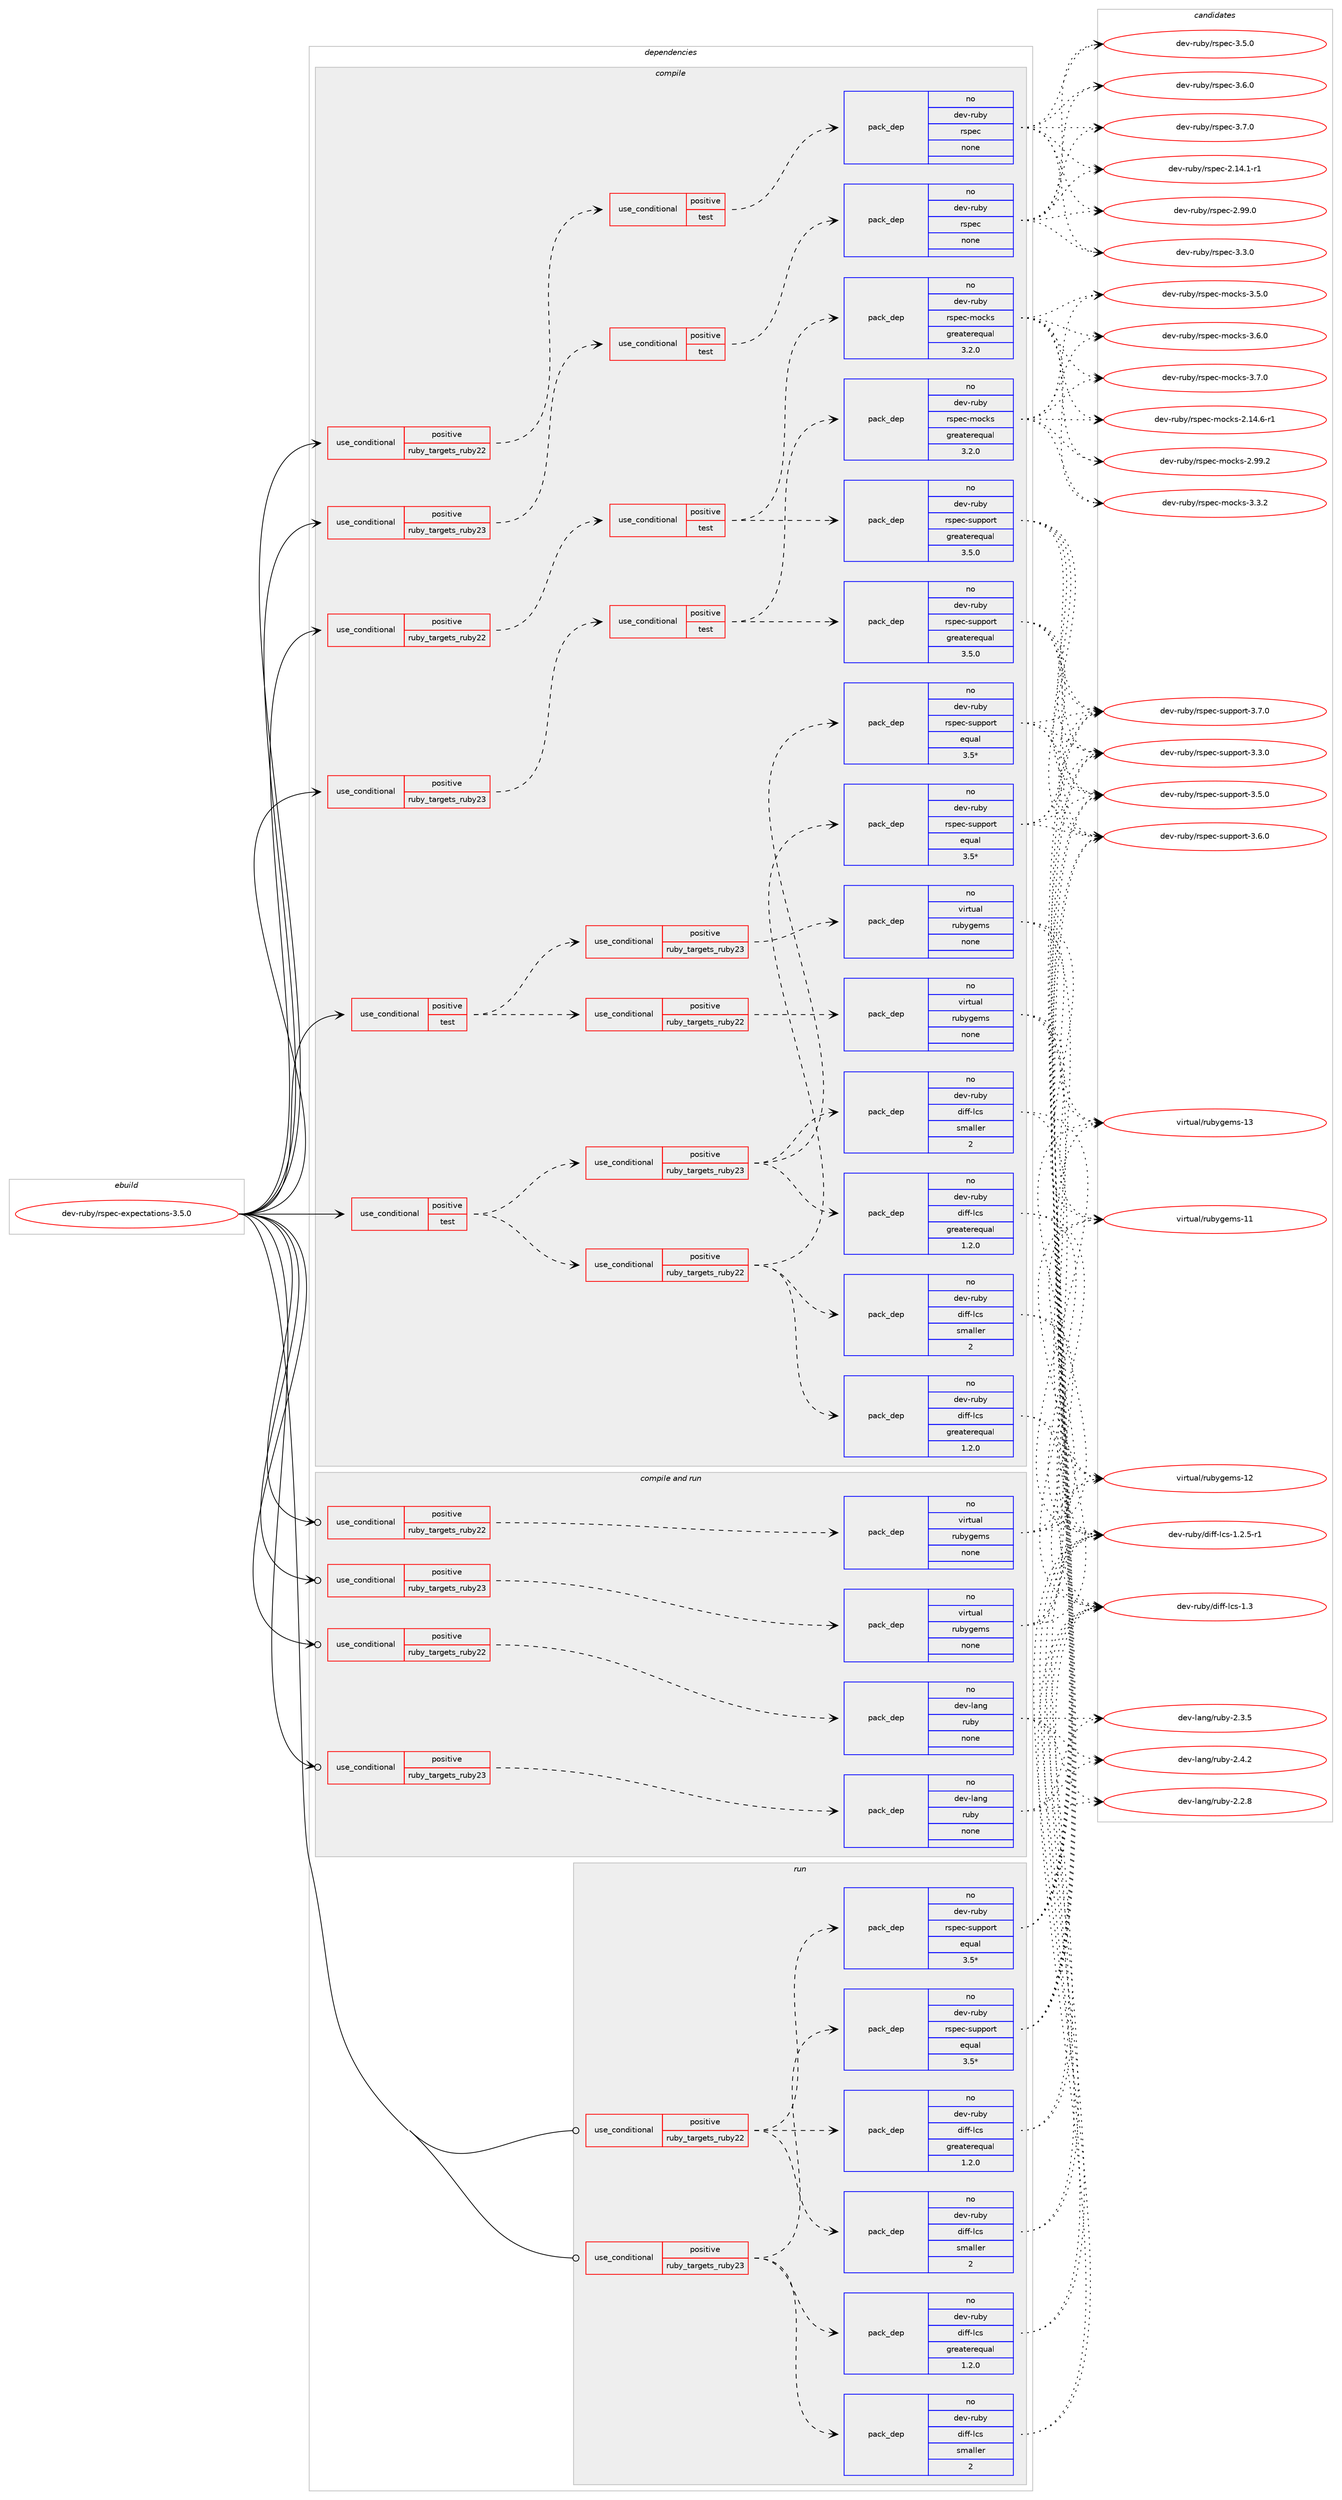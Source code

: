 digraph prolog {

# *************
# Graph options
# *************

newrank=true;
concentrate=true;
compound=true;
graph [rankdir=LR,fontname=Helvetica,fontsize=10,ranksep=1.5];#, ranksep=2.5, nodesep=0.2];
edge  [arrowhead=vee];
node  [fontname=Helvetica,fontsize=10];

# **********
# The ebuild
# **********

subgraph cluster_leftcol {
color=gray;
rank=same;
label=<<i>ebuild</i>>;
id [label="dev-ruby/rspec-expectations-3.5.0", color=red, width=4, href="../dev-ruby/rspec-expectations-3.5.0.svg"];
}

# ****************
# The dependencies
# ****************

subgraph cluster_midcol {
color=gray;
label=<<i>dependencies</i>>;
subgraph cluster_compile {
fillcolor="#eeeeee";
style=filled;
label=<<i>compile</i>>;
subgraph cond69847 {
dependency264085 [label=<<TABLE BORDER="0" CELLBORDER="1" CELLSPACING="0" CELLPADDING="4"><TR><TD ROWSPAN="3" CELLPADDING="10">use_conditional</TD></TR><TR><TD>positive</TD></TR><TR><TD>ruby_targets_ruby22</TD></TR></TABLE>>, shape=none, color=red];
subgraph cond69848 {
dependency264086 [label=<<TABLE BORDER="0" CELLBORDER="1" CELLSPACING="0" CELLPADDING="4"><TR><TD ROWSPAN="3" CELLPADDING="10">use_conditional</TD></TR><TR><TD>positive</TD></TR><TR><TD>test</TD></TR></TABLE>>, shape=none, color=red];
subgraph pack190124 {
dependency264087 [label=<<TABLE BORDER="0" CELLBORDER="1" CELLSPACING="0" CELLPADDING="4" WIDTH="220"><TR><TD ROWSPAN="6" CELLPADDING="30">pack_dep</TD></TR><TR><TD WIDTH="110">no</TD></TR><TR><TD>dev-ruby</TD></TR><TR><TD>rspec</TD></TR><TR><TD>none</TD></TR><TR><TD></TD></TR></TABLE>>, shape=none, color=blue];
}
dependency264086:e -> dependency264087:w [weight=20,style="dashed",arrowhead="vee"];
}
dependency264085:e -> dependency264086:w [weight=20,style="dashed",arrowhead="vee"];
}
id:e -> dependency264085:w [weight=20,style="solid",arrowhead="vee"];
subgraph cond69849 {
dependency264088 [label=<<TABLE BORDER="0" CELLBORDER="1" CELLSPACING="0" CELLPADDING="4"><TR><TD ROWSPAN="3" CELLPADDING="10">use_conditional</TD></TR><TR><TD>positive</TD></TR><TR><TD>ruby_targets_ruby22</TD></TR></TABLE>>, shape=none, color=red];
subgraph cond69850 {
dependency264089 [label=<<TABLE BORDER="0" CELLBORDER="1" CELLSPACING="0" CELLPADDING="4"><TR><TD ROWSPAN="3" CELLPADDING="10">use_conditional</TD></TR><TR><TD>positive</TD></TR><TR><TD>test</TD></TR></TABLE>>, shape=none, color=red];
subgraph pack190125 {
dependency264090 [label=<<TABLE BORDER="0" CELLBORDER="1" CELLSPACING="0" CELLPADDING="4" WIDTH="220"><TR><TD ROWSPAN="6" CELLPADDING="30">pack_dep</TD></TR><TR><TD WIDTH="110">no</TD></TR><TR><TD>dev-ruby</TD></TR><TR><TD>rspec-mocks</TD></TR><TR><TD>greaterequal</TD></TR><TR><TD>3.2.0</TD></TR></TABLE>>, shape=none, color=blue];
}
dependency264089:e -> dependency264090:w [weight=20,style="dashed",arrowhead="vee"];
subgraph pack190126 {
dependency264091 [label=<<TABLE BORDER="0" CELLBORDER="1" CELLSPACING="0" CELLPADDING="4" WIDTH="220"><TR><TD ROWSPAN="6" CELLPADDING="30">pack_dep</TD></TR><TR><TD WIDTH="110">no</TD></TR><TR><TD>dev-ruby</TD></TR><TR><TD>rspec-support</TD></TR><TR><TD>greaterequal</TD></TR><TR><TD>3.5.0</TD></TR></TABLE>>, shape=none, color=blue];
}
dependency264089:e -> dependency264091:w [weight=20,style="dashed",arrowhead="vee"];
}
dependency264088:e -> dependency264089:w [weight=20,style="dashed",arrowhead="vee"];
}
id:e -> dependency264088:w [weight=20,style="solid",arrowhead="vee"];
subgraph cond69851 {
dependency264092 [label=<<TABLE BORDER="0" CELLBORDER="1" CELLSPACING="0" CELLPADDING="4"><TR><TD ROWSPAN="3" CELLPADDING="10">use_conditional</TD></TR><TR><TD>positive</TD></TR><TR><TD>ruby_targets_ruby23</TD></TR></TABLE>>, shape=none, color=red];
subgraph cond69852 {
dependency264093 [label=<<TABLE BORDER="0" CELLBORDER="1" CELLSPACING="0" CELLPADDING="4"><TR><TD ROWSPAN="3" CELLPADDING="10">use_conditional</TD></TR><TR><TD>positive</TD></TR><TR><TD>test</TD></TR></TABLE>>, shape=none, color=red];
subgraph pack190127 {
dependency264094 [label=<<TABLE BORDER="0" CELLBORDER="1" CELLSPACING="0" CELLPADDING="4" WIDTH="220"><TR><TD ROWSPAN="6" CELLPADDING="30">pack_dep</TD></TR><TR><TD WIDTH="110">no</TD></TR><TR><TD>dev-ruby</TD></TR><TR><TD>rspec</TD></TR><TR><TD>none</TD></TR><TR><TD></TD></TR></TABLE>>, shape=none, color=blue];
}
dependency264093:e -> dependency264094:w [weight=20,style="dashed",arrowhead="vee"];
}
dependency264092:e -> dependency264093:w [weight=20,style="dashed",arrowhead="vee"];
}
id:e -> dependency264092:w [weight=20,style="solid",arrowhead="vee"];
subgraph cond69853 {
dependency264095 [label=<<TABLE BORDER="0" CELLBORDER="1" CELLSPACING="0" CELLPADDING="4"><TR><TD ROWSPAN="3" CELLPADDING="10">use_conditional</TD></TR><TR><TD>positive</TD></TR><TR><TD>ruby_targets_ruby23</TD></TR></TABLE>>, shape=none, color=red];
subgraph cond69854 {
dependency264096 [label=<<TABLE BORDER="0" CELLBORDER="1" CELLSPACING="0" CELLPADDING="4"><TR><TD ROWSPAN="3" CELLPADDING="10">use_conditional</TD></TR><TR><TD>positive</TD></TR><TR><TD>test</TD></TR></TABLE>>, shape=none, color=red];
subgraph pack190128 {
dependency264097 [label=<<TABLE BORDER="0" CELLBORDER="1" CELLSPACING="0" CELLPADDING="4" WIDTH="220"><TR><TD ROWSPAN="6" CELLPADDING="30">pack_dep</TD></TR><TR><TD WIDTH="110">no</TD></TR><TR><TD>dev-ruby</TD></TR><TR><TD>rspec-mocks</TD></TR><TR><TD>greaterequal</TD></TR><TR><TD>3.2.0</TD></TR></TABLE>>, shape=none, color=blue];
}
dependency264096:e -> dependency264097:w [weight=20,style="dashed",arrowhead="vee"];
subgraph pack190129 {
dependency264098 [label=<<TABLE BORDER="0" CELLBORDER="1" CELLSPACING="0" CELLPADDING="4" WIDTH="220"><TR><TD ROWSPAN="6" CELLPADDING="30">pack_dep</TD></TR><TR><TD WIDTH="110">no</TD></TR><TR><TD>dev-ruby</TD></TR><TR><TD>rspec-support</TD></TR><TR><TD>greaterequal</TD></TR><TR><TD>3.5.0</TD></TR></TABLE>>, shape=none, color=blue];
}
dependency264096:e -> dependency264098:w [weight=20,style="dashed",arrowhead="vee"];
}
dependency264095:e -> dependency264096:w [weight=20,style="dashed",arrowhead="vee"];
}
id:e -> dependency264095:w [weight=20,style="solid",arrowhead="vee"];
subgraph cond69855 {
dependency264099 [label=<<TABLE BORDER="0" CELLBORDER="1" CELLSPACING="0" CELLPADDING="4"><TR><TD ROWSPAN="3" CELLPADDING="10">use_conditional</TD></TR><TR><TD>positive</TD></TR><TR><TD>test</TD></TR></TABLE>>, shape=none, color=red];
subgraph cond69856 {
dependency264100 [label=<<TABLE BORDER="0" CELLBORDER="1" CELLSPACING="0" CELLPADDING="4"><TR><TD ROWSPAN="3" CELLPADDING="10">use_conditional</TD></TR><TR><TD>positive</TD></TR><TR><TD>ruby_targets_ruby22</TD></TR></TABLE>>, shape=none, color=red];
subgraph pack190130 {
dependency264101 [label=<<TABLE BORDER="0" CELLBORDER="1" CELLSPACING="0" CELLPADDING="4" WIDTH="220"><TR><TD ROWSPAN="6" CELLPADDING="30">pack_dep</TD></TR><TR><TD WIDTH="110">no</TD></TR><TR><TD>dev-ruby</TD></TR><TR><TD>diff-lcs</TD></TR><TR><TD>greaterequal</TD></TR><TR><TD>1.2.0</TD></TR></TABLE>>, shape=none, color=blue];
}
dependency264100:e -> dependency264101:w [weight=20,style="dashed",arrowhead="vee"];
subgraph pack190131 {
dependency264102 [label=<<TABLE BORDER="0" CELLBORDER="1" CELLSPACING="0" CELLPADDING="4" WIDTH="220"><TR><TD ROWSPAN="6" CELLPADDING="30">pack_dep</TD></TR><TR><TD WIDTH="110">no</TD></TR><TR><TD>dev-ruby</TD></TR><TR><TD>diff-lcs</TD></TR><TR><TD>smaller</TD></TR><TR><TD>2</TD></TR></TABLE>>, shape=none, color=blue];
}
dependency264100:e -> dependency264102:w [weight=20,style="dashed",arrowhead="vee"];
subgraph pack190132 {
dependency264103 [label=<<TABLE BORDER="0" CELLBORDER="1" CELLSPACING="0" CELLPADDING="4" WIDTH="220"><TR><TD ROWSPAN="6" CELLPADDING="30">pack_dep</TD></TR><TR><TD WIDTH="110">no</TD></TR><TR><TD>dev-ruby</TD></TR><TR><TD>rspec-support</TD></TR><TR><TD>equal</TD></TR><TR><TD>3.5*</TD></TR></TABLE>>, shape=none, color=blue];
}
dependency264100:e -> dependency264103:w [weight=20,style="dashed",arrowhead="vee"];
}
dependency264099:e -> dependency264100:w [weight=20,style="dashed",arrowhead="vee"];
subgraph cond69857 {
dependency264104 [label=<<TABLE BORDER="0" CELLBORDER="1" CELLSPACING="0" CELLPADDING="4"><TR><TD ROWSPAN="3" CELLPADDING="10">use_conditional</TD></TR><TR><TD>positive</TD></TR><TR><TD>ruby_targets_ruby23</TD></TR></TABLE>>, shape=none, color=red];
subgraph pack190133 {
dependency264105 [label=<<TABLE BORDER="0" CELLBORDER="1" CELLSPACING="0" CELLPADDING="4" WIDTH="220"><TR><TD ROWSPAN="6" CELLPADDING="30">pack_dep</TD></TR><TR><TD WIDTH="110">no</TD></TR><TR><TD>dev-ruby</TD></TR><TR><TD>diff-lcs</TD></TR><TR><TD>greaterequal</TD></TR><TR><TD>1.2.0</TD></TR></TABLE>>, shape=none, color=blue];
}
dependency264104:e -> dependency264105:w [weight=20,style="dashed",arrowhead="vee"];
subgraph pack190134 {
dependency264106 [label=<<TABLE BORDER="0" CELLBORDER="1" CELLSPACING="0" CELLPADDING="4" WIDTH="220"><TR><TD ROWSPAN="6" CELLPADDING="30">pack_dep</TD></TR><TR><TD WIDTH="110">no</TD></TR><TR><TD>dev-ruby</TD></TR><TR><TD>diff-lcs</TD></TR><TR><TD>smaller</TD></TR><TR><TD>2</TD></TR></TABLE>>, shape=none, color=blue];
}
dependency264104:e -> dependency264106:w [weight=20,style="dashed",arrowhead="vee"];
subgraph pack190135 {
dependency264107 [label=<<TABLE BORDER="0" CELLBORDER="1" CELLSPACING="0" CELLPADDING="4" WIDTH="220"><TR><TD ROWSPAN="6" CELLPADDING="30">pack_dep</TD></TR><TR><TD WIDTH="110">no</TD></TR><TR><TD>dev-ruby</TD></TR><TR><TD>rspec-support</TD></TR><TR><TD>equal</TD></TR><TR><TD>3.5*</TD></TR></TABLE>>, shape=none, color=blue];
}
dependency264104:e -> dependency264107:w [weight=20,style="dashed",arrowhead="vee"];
}
dependency264099:e -> dependency264104:w [weight=20,style="dashed",arrowhead="vee"];
}
id:e -> dependency264099:w [weight=20,style="solid",arrowhead="vee"];
subgraph cond69858 {
dependency264108 [label=<<TABLE BORDER="0" CELLBORDER="1" CELLSPACING="0" CELLPADDING="4"><TR><TD ROWSPAN="3" CELLPADDING="10">use_conditional</TD></TR><TR><TD>positive</TD></TR><TR><TD>test</TD></TR></TABLE>>, shape=none, color=red];
subgraph cond69859 {
dependency264109 [label=<<TABLE BORDER="0" CELLBORDER="1" CELLSPACING="0" CELLPADDING="4"><TR><TD ROWSPAN="3" CELLPADDING="10">use_conditional</TD></TR><TR><TD>positive</TD></TR><TR><TD>ruby_targets_ruby22</TD></TR></TABLE>>, shape=none, color=red];
subgraph pack190136 {
dependency264110 [label=<<TABLE BORDER="0" CELLBORDER="1" CELLSPACING="0" CELLPADDING="4" WIDTH="220"><TR><TD ROWSPAN="6" CELLPADDING="30">pack_dep</TD></TR><TR><TD WIDTH="110">no</TD></TR><TR><TD>virtual</TD></TR><TR><TD>rubygems</TD></TR><TR><TD>none</TD></TR><TR><TD></TD></TR></TABLE>>, shape=none, color=blue];
}
dependency264109:e -> dependency264110:w [weight=20,style="dashed",arrowhead="vee"];
}
dependency264108:e -> dependency264109:w [weight=20,style="dashed",arrowhead="vee"];
subgraph cond69860 {
dependency264111 [label=<<TABLE BORDER="0" CELLBORDER="1" CELLSPACING="0" CELLPADDING="4"><TR><TD ROWSPAN="3" CELLPADDING="10">use_conditional</TD></TR><TR><TD>positive</TD></TR><TR><TD>ruby_targets_ruby23</TD></TR></TABLE>>, shape=none, color=red];
subgraph pack190137 {
dependency264112 [label=<<TABLE BORDER="0" CELLBORDER="1" CELLSPACING="0" CELLPADDING="4" WIDTH="220"><TR><TD ROWSPAN="6" CELLPADDING="30">pack_dep</TD></TR><TR><TD WIDTH="110">no</TD></TR><TR><TD>virtual</TD></TR><TR><TD>rubygems</TD></TR><TR><TD>none</TD></TR><TR><TD></TD></TR></TABLE>>, shape=none, color=blue];
}
dependency264111:e -> dependency264112:w [weight=20,style="dashed",arrowhead="vee"];
}
dependency264108:e -> dependency264111:w [weight=20,style="dashed",arrowhead="vee"];
}
id:e -> dependency264108:w [weight=20,style="solid",arrowhead="vee"];
}
subgraph cluster_compileandrun {
fillcolor="#eeeeee";
style=filled;
label=<<i>compile and run</i>>;
subgraph cond69861 {
dependency264113 [label=<<TABLE BORDER="0" CELLBORDER="1" CELLSPACING="0" CELLPADDING="4"><TR><TD ROWSPAN="3" CELLPADDING="10">use_conditional</TD></TR><TR><TD>positive</TD></TR><TR><TD>ruby_targets_ruby22</TD></TR></TABLE>>, shape=none, color=red];
subgraph pack190138 {
dependency264114 [label=<<TABLE BORDER="0" CELLBORDER="1" CELLSPACING="0" CELLPADDING="4" WIDTH="220"><TR><TD ROWSPAN="6" CELLPADDING="30">pack_dep</TD></TR><TR><TD WIDTH="110">no</TD></TR><TR><TD>dev-lang</TD></TR><TR><TD>ruby</TD></TR><TR><TD>none</TD></TR><TR><TD></TD></TR></TABLE>>, shape=none, color=blue];
}
dependency264113:e -> dependency264114:w [weight=20,style="dashed",arrowhead="vee"];
}
id:e -> dependency264113:w [weight=20,style="solid",arrowhead="odotvee"];
subgraph cond69862 {
dependency264115 [label=<<TABLE BORDER="0" CELLBORDER="1" CELLSPACING="0" CELLPADDING="4"><TR><TD ROWSPAN="3" CELLPADDING="10">use_conditional</TD></TR><TR><TD>positive</TD></TR><TR><TD>ruby_targets_ruby22</TD></TR></TABLE>>, shape=none, color=red];
subgraph pack190139 {
dependency264116 [label=<<TABLE BORDER="0" CELLBORDER="1" CELLSPACING="0" CELLPADDING="4" WIDTH="220"><TR><TD ROWSPAN="6" CELLPADDING="30">pack_dep</TD></TR><TR><TD WIDTH="110">no</TD></TR><TR><TD>virtual</TD></TR><TR><TD>rubygems</TD></TR><TR><TD>none</TD></TR><TR><TD></TD></TR></TABLE>>, shape=none, color=blue];
}
dependency264115:e -> dependency264116:w [weight=20,style="dashed",arrowhead="vee"];
}
id:e -> dependency264115:w [weight=20,style="solid",arrowhead="odotvee"];
subgraph cond69863 {
dependency264117 [label=<<TABLE BORDER="0" CELLBORDER="1" CELLSPACING="0" CELLPADDING="4"><TR><TD ROWSPAN="3" CELLPADDING="10">use_conditional</TD></TR><TR><TD>positive</TD></TR><TR><TD>ruby_targets_ruby23</TD></TR></TABLE>>, shape=none, color=red];
subgraph pack190140 {
dependency264118 [label=<<TABLE BORDER="0" CELLBORDER="1" CELLSPACING="0" CELLPADDING="4" WIDTH="220"><TR><TD ROWSPAN="6" CELLPADDING="30">pack_dep</TD></TR><TR><TD WIDTH="110">no</TD></TR><TR><TD>dev-lang</TD></TR><TR><TD>ruby</TD></TR><TR><TD>none</TD></TR><TR><TD></TD></TR></TABLE>>, shape=none, color=blue];
}
dependency264117:e -> dependency264118:w [weight=20,style="dashed",arrowhead="vee"];
}
id:e -> dependency264117:w [weight=20,style="solid",arrowhead="odotvee"];
subgraph cond69864 {
dependency264119 [label=<<TABLE BORDER="0" CELLBORDER="1" CELLSPACING="0" CELLPADDING="4"><TR><TD ROWSPAN="3" CELLPADDING="10">use_conditional</TD></TR><TR><TD>positive</TD></TR><TR><TD>ruby_targets_ruby23</TD></TR></TABLE>>, shape=none, color=red];
subgraph pack190141 {
dependency264120 [label=<<TABLE BORDER="0" CELLBORDER="1" CELLSPACING="0" CELLPADDING="4" WIDTH="220"><TR><TD ROWSPAN="6" CELLPADDING="30">pack_dep</TD></TR><TR><TD WIDTH="110">no</TD></TR><TR><TD>virtual</TD></TR><TR><TD>rubygems</TD></TR><TR><TD>none</TD></TR><TR><TD></TD></TR></TABLE>>, shape=none, color=blue];
}
dependency264119:e -> dependency264120:w [weight=20,style="dashed",arrowhead="vee"];
}
id:e -> dependency264119:w [weight=20,style="solid",arrowhead="odotvee"];
}
subgraph cluster_run {
fillcolor="#eeeeee";
style=filled;
label=<<i>run</i>>;
subgraph cond69865 {
dependency264121 [label=<<TABLE BORDER="0" CELLBORDER="1" CELLSPACING="0" CELLPADDING="4"><TR><TD ROWSPAN="3" CELLPADDING="10">use_conditional</TD></TR><TR><TD>positive</TD></TR><TR><TD>ruby_targets_ruby22</TD></TR></TABLE>>, shape=none, color=red];
subgraph pack190142 {
dependency264122 [label=<<TABLE BORDER="0" CELLBORDER="1" CELLSPACING="0" CELLPADDING="4" WIDTH="220"><TR><TD ROWSPAN="6" CELLPADDING="30">pack_dep</TD></TR><TR><TD WIDTH="110">no</TD></TR><TR><TD>dev-ruby</TD></TR><TR><TD>diff-lcs</TD></TR><TR><TD>greaterequal</TD></TR><TR><TD>1.2.0</TD></TR></TABLE>>, shape=none, color=blue];
}
dependency264121:e -> dependency264122:w [weight=20,style="dashed",arrowhead="vee"];
subgraph pack190143 {
dependency264123 [label=<<TABLE BORDER="0" CELLBORDER="1" CELLSPACING="0" CELLPADDING="4" WIDTH="220"><TR><TD ROWSPAN="6" CELLPADDING="30">pack_dep</TD></TR><TR><TD WIDTH="110">no</TD></TR><TR><TD>dev-ruby</TD></TR><TR><TD>diff-lcs</TD></TR><TR><TD>smaller</TD></TR><TR><TD>2</TD></TR></TABLE>>, shape=none, color=blue];
}
dependency264121:e -> dependency264123:w [weight=20,style="dashed",arrowhead="vee"];
subgraph pack190144 {
dependency264124 [label=<<TABLE BORDER="0" CELLBORDER="1" CELLSPACING="0" CELLPADDING="4" WIDTH="220"><TR><TD ROWSPAN="6" CELLPADDING="30">pack_dep</TD></TR><TR><TD WIDTH="110">no</TD></TR><TR><TD>dev-ruby</TD></TR><TR><TD>rspec-support</TD></TR><TR><TD>equal</TD></TR><TR><TD>3.5*</TD></TR></TABLE>>, shape=none, color=blue];
}
dependency264121:e -> dependency264124:w [weight=20,style="dashed",arrowhead="vee"];
}
id:e -> dependency264121:w [weight=20,style="solid",arrowhead="odot"];
subgraph cond69866 {
dependency264125 [label=<<TABLE BORDER="0" CELLBORDER="1" CELLSPACING="0" CELLPADDING="4"><TR><TD ROWSPAN="3" CELLPADDING="10">use_conditional</TD></TR><TR><TD>positive</TD></TR><TR><TD>ruby_targets_ruby23</TD></TR></TABLE>>, shape=none, color=red];
subgraph pack190145 {
dependency264126 [label=<<TABLE BORDER="0" CELLBORDER="1" CELLSPACING="0" CELLPADDING="4" WIDTH="220"><TR><TD ROWSPAN="6" CELLPADDING="30">pack_dep</TD></TR><TR><TD WIDTH="110">no</TD></TR><TR><TD>dev-ruby</TD></TR><TR><TD>diff-lcs</TD></TR><TR><TD>greaterequal</TD></TR><TR><TD>1.2.0</TD></TR></TABLE>>, shape=none, color=blue];
}
dependency264125:e -> dependency264126:w [weight=20,style="dashed",arrowhead="vee"];
subgraph pack190146 {
dependency264127 [label=<<TABLE BORDER="0" CELLBORDER="1" CELLSPACING="0" CELLPADDING="4" WIDTH="220"><TR><TD ROWSPAN="6" CELLPADDING="30">pack_dep</TD></TR><TR><TD WIDTH="110">no</TD></TR><TR><TD>dev-ruby</TD></TR><TR><TD>diff-lcs</TD></TR><TR><TD>smaller</TD></TR><TR><TD>2</TD></TR></TABLE>>, shape=none, color=blue];
}
dependency264125:e -> dependency264127:w [weight=20,style="dashed",arrowhead="vee"];
subgraph pack190147 {
dependency264128 [label=<<TABLE BORDER="0" CELLBORDER="1" CELLSPACING="0" CELLPADDING="4" WIDTH="220"><TR><TD ROWSPAN="6" CELLPADDING="30">pack_dep</TD></TR><TR><TD WIDTH="110">no</TD></TR><TR><TD>dev-ruby</TD></TR><TR><TD>rspec-support</TD></TR><TR><TD>equal</TD></TR><TR><TD>3.5*</TD></TR></TABLE>>, shape=none, color=blue];
}
dependency264125:e -> dependency264128:w [weight=20,style="dashed",arrowhead="vee"];
}
id:e -> dependency264125:w [weight=20,style="solid",arrowhead="odot"];
}
}

# **************
# The candidates
# **************

subgraph cluster_choices {
rank=same;
color=gray;
label=<<i>candidates</i>>;

subgraph choice190124 {
color=black;
nodesep=1;
choice10010111845114117981214711411511210199455046495246494511449 [label="dev-ruby/rspec-2.14.1-r1", color=red, width=4,href="../dev-ruby/rspec-2.14.1-r1.svg"];
choice1001011184511411798121471141151121019945504657574648 [label="dev-ruby/rspec-2.99.0", color=red, width=4,href="../dev-ruby/rspec-2.99.0.svg"];
choice10010111845114117981214711411511210199455146514648 [label="dev-ruby/rspec-3.3.0", color=red, width=4,href="../dev-ruby/rspec-3.3.0.svg"];
choice10010111845114117981214711411511210199455146534648 [label="dev-ruby/rspec-3.5.0", color=red, width=4,href="../dev-ruby/rspec-3.5.0.svg"];
choice10010111845114117981214711411511210199455146544648 [label="dev-ruby/rspec-3.6.0", color=red, width=4,href="../dev-ruby/rspec-3.6.0.svg"];
choice10010111845114117981214711411511210199455146554648 [label="dev-ruby/rspec-3.7.0", color=red, width=4,href="../dev-ruby/rspec-3.7.0.svg"];
dependency264087:e -> choice10010111845114117981214711411511210199455046495246494511449:w [style=dotted,weight="100"];
dependency264087:e -> choice1001011184511411798121471141151121019945504657574648:w [style=dotted,weight="100"];
dependency264087:e -> choice10010111845114117981214711411511210199455146514648:w [style=dotted,weight="100"];
dependency264087:e -> choice10010111845114117981214711411511210199455146534648:w [style=dotted,weight="100"];
dependency264087:e -> choice10010111845114117981214711411511210199455146544648:w [style=dotted,weight="100"];
dependency264087:e -> choice10010111845114117981214711411511210199455146554648:w [style=dotted,weight="100"];
}
subgraph choice190125 {
color=black;
nodesep=1;
choice100101118451141179812147114115112101994510911199107115455046495246544511449 [label="dev-ruby/rspec-mocks-2.14.6-r1", color=red, width=4,href="../dev-ruby/rspec-mocks-2.14.6-r1.svg"];
choice10010111845114117981214711411511210199451091119910711545504657574650 [label="dev-ruby/rspec-mocks-2.99.2", color=red, width=4,href="../dev-ruby/rspec-mocks-2.99.2.svg"];
choice100101118451141179812147114115112101994510911199107115455146514650 [label="dev-ruby/rspec-mocks-3.3.2", color=red, width=4,href="../dev-ruby/rspec-mocks-3.3.2.svg"];
choice100101118451141179812147114115112101994510911199107115455146534648 [label="dev-ruby/rspec-mocks-3.5.0", color=red, width=4,href="../dev-ruby/rspec-mocks-3.5.0.svg"];
choice100101118451141179812147114115112101994510911199107115455146544648 [label="dev-ruby/rspec-mocks-3.6.0", color=red, width=4,href="../dev-ruby/rspec-mocks-3.6.0.svg"];
choice100101118451141179812147114115112101994510911199107115455146554648 [label="dev-ruby/rspec-mocks-3.7.0", color=red, width=4,href="../dev-ruby/rspec-mocks-3.7.0.svg"];
dependency264090:e -> choice100101118451141179812147114115112101994510911199107115455046495246544511449:w [style=dotted,weight="100"];
dependency264090:e -> choice10010111845114117981214711411511210199451091119910711545504657574650:w [style=dotted,weight="100"];
dependency264090:e -> choice100101118451141179812147114115112101994510911199107115455146514650:w [style=dotted,weight="100"];
dependency264090:e -> choice100101118451141179812147114115112101994510911199107115455146534648:w [style=dotted,weight="100"];
dependency264090:e -> choice100101118451141179812147114115112101994510911199107115455146544648:w [style=dotted,weight="100"];
dependency264090:e -> choice100101118451141179812147114115112101994510911199107115455146554648:w [style=dotted,weight="100"];
}
subgraph choice190126 {
color=black;
nodesep=1;
choice1001011184511411798121471141151121019945115117112112111114116455146514648 [label="dev-ruby/rspec-support-3.3.0", color=red, width=4,href="../dev-ruby/rspec-support-3.3.0.svg"];
choice1001011184511411798121471141151121019945115117112112111114116455146534648 [label="dev-ruby/rspec-support-3.5.0", color=red, width=4,href="../dev-ruby/rspec-support-3.5.0.svg"];
choice1001011184511411798121471141151121019945115117112112111114116455146544648 [label="dev-ruby/rspec-support-3.6.0", color=red, width=4,href="../dev-ruby/rspec-support-3.6.0.svg"];
choice1001011184511411798121471141151121019945115117112112111114116455146554648 [label="dev-ruby/rspec-support-3.7.0", color=red, width=4,href="../dev-ruby/rspec-support-3.7.0.svg"];
dependency264091:e -> choice1001011184511411798121471141151121019945115117112112111114116455146514648:w [style=dotted,weight="100"];
dependency264091:e -> choice1001011184511411798121471141151121019945115117112112111114116455146534648:w [style=dotted,weight="100"];
dependency264091:e -> choice1001011184511411798121471141151121019945115117112112111114116455146544648:w [style=dotted,weight="100"];
dependency264091:e -> choice1001011184511411798121471141151121019945115117112112111114116455146554648:w [style=dotted,weight="100"];
}
subgraph choice190127 {
color=black;
nodesep=1;
choice10010111845114117981214711411511210199455046495246494511449 [label="dev-ruby/rspec-2.14.1-r1", color=red, width=4,href="../dev-ruby/rspec-2.14.1-r1.svg"];
choice1001011184511411798121471141151121019945504657574648 [label="dev-ruby/rspec-2.99.0", color=red, width=4,href="../dev-ruby/rspec-2.99.0.svg"];
choice10010111845114117981214711411511210199455146514648 [label="dev-ruby/rspec-3.3.0", color=red, width=4,href="../dev-ruby/rspec-3.3.0.svg"];
choice10010111845114117981214711411511210199455146534648 [label="dev-ruby/rspec-3.5.0", color=red, width=4,href="../dev-ruby/rspec-3.5.0.svg"];
choice10010111845114117981214711411511210199455146544648 [label="dev-ruby/rspec-3.6.0", color=red, width=4,href="../dev-ruby/rspec-3.6.0.svg"];
choice10010111845114117981214711411511210199455146554648 [label="dev-ruby/rspec-3.7.0", color=red, width=4,href="../dev-ruby/rspec-3.7.0.svg"];
dependency264094:e -> choice10010111845114117981214711411511210199455046495246494511449:w [style=dotted,weight="100"];
dependency264094:e -> choice1001011184511411798121471141151121019945504657574648:w [style=dotted,weight="100"];
dependency264094:e -> choice10010111845114117981214711411511210199455146514648:w [style=dotted,weight="100"];
dependency264094:e -> choice10010111845114117981214711411511210199455146534648:w [style=dotted,weight="100"];
dependency264094:e -> choice10010111845114117981214711411511210199455146544648:w [style=dotted,weight="100"];
dependency264094:e -> choice10010111845114117981214711411511210199455146554648:w [style=dotted,weight="100"];
}
subgraph choice190128 {
color=black;
nodesep=1;
choice100101118451141179812147114115112101994510911199107115455046495246544511449 [label="dev-ruby/rspec-mocks-2.14.6-r1", color=red, width=4,href="../dev-ruby/rspec-mocks-2.14.6-r1.svg"];
choice10010111845114117981214711411511210199451091119910711545504657574650 [label="dev-ruby/rspec-mocks-2.99.2", color=red, width=4,href="../dev-ruby/rspec-mocks-2.99.2.svg"];
choice100101118451141179812147114115112101994510911199107115455146514650 [label="dev-ruby/rspec-mocks-3.3.2", color=red, width=4,href="../dev-ruby/rspec-mocks-3.3.2.svg"];
choice100101118451141179812147114115112101994510911199107115455146534648 [label="dev-ruby/rspec-mocks-3.5.0", color=red, width=4,href="../dev-ruby/rspec-mocks-3.5.0.svg"];
choice100101118451141179812147114115112101994510911199107115455146544648 [label="dev-ruby/rspec-mocks-3.6.0", color=red, width=4,href="../dev-ruby/rspec-mocks-3.6.0.svg"];
choice100101118451141179812147114115112101994510911199107115455146554648 [label="dev-ruby/rspec-mocks-3.7.0", color=red, width=4,href="../dev-ruby/rspec-mocks-3.7.0.svg"];
dependency264097:e -> choice100101118451141179812147114115112101994510911199107115455046495246544511449:w [style=dotted,weight="100"];
dependency264097:e -> choice10010111845114117981214711411511210199451091119910711545504657574650:w [style=dotted,weight="100"];
dependency264097:e -> choice100101118451141179812147114115112101994510911199107115455146514650:w [style=dotted,weight="100"];
dependency264097:e -> choice100101118451141179812147114115112101994510911199107115455146534648:w [style=dotted,weight="100"];
dependency264097:e -> choice100101118451141179812147114115112101994510911199107115455146544648:w [style=dotted,weight="100"];
dependency264097:e -> choice100101118451141179812147114115112101994510911199107115455146554648:w [style=dotted,weight="100"];
}
subgraph choice190129 {
color=black;
nodesep=1;
choice1001011184511411798121471141151121019945115117112112111114116455146514648 [label="dev-ruby/rspec-support-3.3.0", color=red, width=4,href="../dev-ruby/rspec-support-3.3.0.svg"];
choice1001011184511411798121471141151121019945115117112112111114116455146534648 [label="dev-ruby/rspec-support-3.5.0", color=red, width=4,href="../dev-ruby/rspec-support-3.5.0.svg"];
choice1001011184511411798121471141151121019945115117112112111114116455146544648 [label="dev-ruby/rspec-support-3.6.0", color=red, width=4,href="../dev-ruby/rspec-support-3.6.0.svg"];
choice1001011184511411798121471141151121019945115117112112111114116455146554648 [label="dev-ruby/rspec-support-3.7.0", color=red, width=4,href="../dev-ruby/rspec-support-3.7.0.svg"];
dependency264098:e -> choice1001011184511411798121471141151121019945115117112112111114116455146514648:w [style=dotted,weight="100"];
dependency264098:e -> choice1001011184511411798121471141151121019945115117112112111114116455146534648:w [style=dotted,weight="100"];
dependency264098:e -> choice1001011184511411798121471141151121019945115117112112111114116455146544648:w [style=dotted,weight="100"];
dependency264098:e -> choice1001011184511411798121471141151121019945115117112112111114116455146554648:w [style=dotted,weight="100"];
}
subgraph choice190130 {
color=black;
nodesep=1;
choice10010111845114117981214710010510210245108991154549465046534511449 [label="dev-ruby/diff-lcs-1.2.5-r1", color=red, width=4,href="../dev-ruby/diff-lcs-1.2.5-r1.svg"];
choice100101118451141179812147100105102102451089911545494651 [label="dev-ruby/diff-lcs-1.3", color=red, width=4,href="../dev-ruby/diff-lcs-1.3.svg"];
dependency264101:e -> choice10010111845114117981214710010510210245108991154549465046534511449:w [style=dotted,weight="100"];
dependency264101:e -> choice100101118451141179812147100105102102451089911545494651:w [style=dotted,weight="100"];
}
subgraph choice190131 {
color=black;
nodesep=1;
choice10010111845114117981214710010510210245108991154549465046534511449 [label="dev-ruby/diff-lcs-1.2.5-r1", color=red, width=4,href="../dev-ruby/diff-lcs-1.2.5-r1.svg"];
choice100101118451141179812147100105102102451089911545494651 [label="dev-ruby/diff-lcs-1.3", color=red, width=4,href="../dev-ruby/diff-lcs-1.3.svg"];
dependency264102:e -> choice10010111845114117981214710010510210245108991154549465046534511449:w [style=dotted,weight="100"];
dependency264102:e -> choice100101118451141179812147100105102102451089911545494651:w [style=dotted,weight="100"];
}
subgraph choice190132 {
color=black;
nodesep=1;
choice1001011184511411798121471141151121019945115117112112111114116455146514648 [label="dev-ruby/rspec-support-3.3.0", color=red, width=4,href="../dev-ruby/rspec-support-3.3.0.svg"];
choice1001011184511411798121471141151121019945115117112112111114116455146534648 [label="dev-ruby/rspec-support-3.5.0", color=red, width=4,href="../dev-ruby/rspec-support-3.5.0.svg"];
choice1001011184511411798121471141151121019945115117112112111114116455146544648 [label="dev-ruby/rspec-support-3.6.0", color=red, width=4,href="../dev-ruby/rspec-support-3.6.0.svg"];
choice1001011184511411798121471141151121019945115117112112111114116455146554648 [label="dev-ruby/rspec-support-3.7.0", color=red, width=4,href="../dev-ruby/rspec-support-3.7.0.svg"];
dependency264103:e -> choice1001011184511411798121471141151121019945115117112112111114116455146514648:w [style=dotted,weight="100"];
dependency264103:e -> choice1001011184511411798121471141151121019945115117112112111114116455146534648:w [style=dotted,weight="100"];
dependency264103:e -> choice1001011184511411798121471141151121019945115117112112111114116455146544648:w [style=dotted,weight="100"];
dependency264103:e -> choice1001011184511411798121471141151121019945115117112112111114116455146554648:w [style=dotted,weight="100"];
}
subgraph choice190133 {
color=black;
nodesep=1;
choice10010111845114117981214710010510210245108991154549465046534511449 [label="dev-ruby/diff-lcs-1.2.5-r1", color=red, width=4,href="../dev-ruby/diff-lcs-1.2.5-r1.svg"];
choice100101118451141179812147100105102102451089911545494651 [label="dev-ruby/diff-lcs-1.3", color=red, width=4,href="../dev-ruby/diff-lcs-1.3.svg"];
dependency264105:e -> choice10010111845114117981214710010510210245108991154549465046534511449:w [style=dotted,weight="100"];
dependency264105:e -> choice100101118451141179812147100105102102451089911545494651:w [style=dotted,weight="100"];
}
subgraph choice190134 {
color=black;
nodesep=1;
choice10010111845114117981214710010510210245108991154549465046534511449 [label="dev-ruby/diff-lcs-1.2.5-r1", color=red, width=4,href="../dev-ruby/diff-lcs-1.2.5-r1.svg"];
choice100101118451141179812147100105102102451089911545494651 [label="dev-ruby/diff-lcs-1.3", color=red, width=4,href="../dev-ruby/diff-lcs-1.3.svg"];
dependency264106:e -> choice10010111845114117981214710010510210245108991154549465046534511449:w [style=dotted,weight="100"];
dependency264106:e -> choice100101118451141179812147100105102102451089911545494651:w [style=dotted,weight="100"];
}
subgraph choice190135 {
color=black;
nodesep=1;
choice1001011184511411798121471141151121019945115117112112111114116455146514648 [label="dev-ruby/rspec-support-3.3.0", color=red, width=4,href="../dev-ruby/rspec-support-3.3.0.svg"];
choice1001011184511411798121471141151121019945115117112112111114116455146534648 [label="dev-ruby/rspec-support-3.5.0", color=red, width=4,href="../dev-ruby/rspec-support-3.5.0.svg"];
choice1001011184511411798121471141151121019945115117112112111114116455146544648 [label="dev-ruby/rspec-support-3.6.0", color=red, width=4,href="../dev-ruby/rspec-support-3.6.0.svg"];
choice1001011184511411798121471141151121019945115117112112111114116455146554648 [label="dev-ruby/rspec-support-3.7.0", color=red, width=4,href="../dev-ruby/rspec-support-3.7.0.svg"];
dependency264107:e -> choice1001011184511411798121471141151121019945115117112112111114116455146514648:w [style=dotted,weight="100"];
dependency264107:e -> choice1001011184511411798121471141151121019945115117112112111114116455146534648:w [style=dotted,weight="100"];
dependency264107:e -> choice1001011184511411798121471141151121019945115117112112111114116455146544648:w [style=dotted,weight="100"];
dependency264107:e -> choice1001011184511411798121471141151121019945115117112112111114116455146554648:w [style=dotted,weight="100"];
}
subgraph choice190136 {
color=black;
nodesep=1;
choice118105114116117971084711411798121103101109115454949 [label="virtual/rubygems-11", color=red, width=4,href="../virtual/rubygems-11.svg"];
choice118105114116117971084711411798121103101109115454950 [label="virtual/rubygems-12", color=red, width=4,href="../virtual/rubygems-12.svg"];
choice118105114116117971084711411798121103101109115454951 [label="virtual/rubygems-13", color=red, width=4,href="../virtual/rubygems-13.svg"];
dependency264110:e -> choice118105114116117971084711411798121103101109115454949:w [style=dotted,weight="100"];
dependency264110:e -> choice118105114116117971084711411798121103101109115454950:w [style=dotted,weight="100"];
dependency264110:e -> choice118105114116117971084711411798121103101109115454951:w [style=dotted,weight="100"];
}
subgraph choice190137 {
color=black;
nodesep=1;
choice118105114116117971084711411798121103101109115454949 [label="virtual/rubygems-11", color=red, width=4,href="../virtual/rubygems-11.svg"];
choice118105114116117971084711411798121103101109115454950 [label="virtual/rubygems-12", color=red, width=4,href="../virtual/rubygems-12.svg"];
choice118105114116117971084711411798121103101109115454951 [label="virtual/rubygems-13", color=red, width=4,href="../virtual/rubygems-13.svg"];
dependency264112:e -> choice118105114116117971084711411798121103101109115454949:w [style=dotted,weight="100"];
dependency264112:e -> choice118105114116117971084711411798121103101109115454950:w [style=dotted,weight="100"];
dependency264112:e -> choice118105114116117971084711411798121103101109115454951:w [style=dotted,weight="100"];
}
subgraph choice190138 {
color=black;
nodesep=1;
choice10010111845108971101034711411798121455046504656 [label="dev-lang/ruby-2.2.8", color=red, width=4,href="../dev-lang/ruby-2.2.8.svg"];
choice10010111845108971101034711411798121455046514653 [label="dev-lang/ruby-2.3.5", color=red, width=4,href="../dev-lang/ruby-2.3.5.svg"];
choice10010111845108971101034711411798121455046524650 [label="dev-lang/ruby-2.4.2", color=red, width=4,href="../dev-lang/ruby-2.4.2.svg"];
dependency264114:e -> choice10010111845108971101034711411798121455046504656:w [style=dotted,weight="100"];
dependency264114:e -> choice10010111845108971101034711411798121455046514653:w [style=dotted,weight="100"];
dependency264114:e -> choice10010111845108971101034711411798121455046524650:w [style=dotted,weight="100"];
}
subgraph choice190139 {
color=black;
nodesep=1;
choice118105114116117971084711411798121103101109115454949 [label="virtual/rubygems-11", color=red, width=4,href="../virtual/rubygems-11.svg"];
choice118105114116117971084711411798121103101109115454950 [label="virtual/rubygems-12", color=red, width=4,href="../virtual/rubygems-12.svg"];
choice118105114116117971084711411798121103101109115454951 [label="virtual/rubygems-13", color=red, width=4,href="../virtual/rubygems-13.svg"];
dependency264116:e -> choice118105114116117971084711411798121103101109115454949:w [style=dotted,weight="100"];
dependency264116:e -> choice118105114116117971084711411798121103101109115454950:w [style=dotted,weight="100"];
dependency264116:e -> choice118105114116117971084711411798121103101109115454951:w [style=dotted,weight="100"];
}
subgraph choice190140 {
color=black;
nodesep=1;
choice10010111845108971101034711411798121455046504656 [label="dev-lang/ruby-2.2.8", color=red, width=4,href="../dev-lang/ruby-2.2.8.svg"];
choice10010111845108971101034711411798121455046514653 [label="dev-lang/ruby-2.3.5", color=red, width=4,href="../dev-lang/ruby-2.3.5.svg"];
choice10010111845108971101034711411798121455046524650 [label="dev-lang/ruby-2.4.2", color=red, width=4,href="../dev-lang/ruby-2.4.2.svg"];
dependency264118:e -> choice10010111845108971101034711411798121455046504656:w [style=dotted,weight="100"];
dependency264118:e -> choice10010111845108971101034711411798121455046514653:w [style=dotted,weight="100"];
dependency264118:e -> choice10010111845108971101034711411798121455046524650:w [style=dotted,weight="100"];
}
subgraph choice190141 {
color=black;
nodesep=1;
choice118105114116117971084711411798121103101109115454949 [label="virtual/rubygems-11", color=red, width=4,href="../virtual/rubygems-11.svg"];
choice118105114116117971084711411798121103101109115454950 [label="virtual/rubygems-12", color=red, width=4,href="../virtual/rubygems-12.svg"];
choice118105114116117971084711411798121103101109115454951 [label="virtual/rubygems-13", color=red, width=4,href="../virtual/rubygems-13.svg"];
dependency264120:e -> choice118105114116117971084711411798121103101109115454949:w [style=dotted,weight="100"];
dependency264120:e -> choice118105114116117971084711411798121103101109115454950:w [style=dotted,weight="100"];
dependency264120:e -> choice118105114116117971084711411798121103101109115454951:w [style=dotted,weight="100"];
}
subgraph choice190142 {
color=black;
nodesep=1;
choice10010111845114117981214710010510210245108991154549465046534511449 [label="dev-ruby/diff-lcs-1.2.5-r1", color=red, width=4,href="../dev-ruby/diff-lcs-1.2.5-r1.svg"];
choice100101118451141179812147100105102102451089911545494651 [label="dev-ruby/diff-lcs-1.3", color=red, width=4,href="../dev-ruby/diff-lcs-1.3.svg"];
dependency264122:e -> choice10010111845114117981214710010510210245108991154549465046534511449:w [style=dotted,weight="100"];
dependency264122:e -> choice100101118451141179812147100105102102451089911545494651:w [style=dotted,weight="100"];
}
subgraph choice190143 {
color=black;
nodesep=1;
choice10010111845114117981214710010510210245108991154549465046534511449 [label="dev-ruby/diff-lcs-1.2.5-r1", color=red, width=4,href="../dev-ruby/diff-lcs-1.2.5-r1.svg"];
choice100101118451141179812147100105102102451089911545494651 [label="dev-ruby/diff-lcs-1.3", color=red, width=4,href="../dev-ruby/diff-lcs-1.3.svg"];
dependency264123:e -> choice10010111845114117981214710010510210245108991154549465046534511449:w [style=dotted,weight="100"];
dependency264123:e -> choice100101118451141179812147100105102102451089911545494651:w [style=dotted,weight="100"];
}
subgraph choice190144 {
color=black;
nodesep=1;
choice1001011184511411798121471141151121019945115117112112111114116455146514648 [label="dev-ruby/rspec-support-3.3.0", color=red, width=4,href="../dev-ruby/rspec-support-3.3.0.svg"];
choice1001011184511411798121471141151121019945115117112112111114116455146534648 [label="dev-ruby/rspec-support-3.5.0", color=red, width=4,href="../dev-ruby/rspec-support-3.5.0.svg"];
choice1001011184511411798121471141151121019945115117112112111114116455146544648 [label="dev-ruby/rspec-support-3.6.0", color=red, width=4,href="../dev-ruby/rspec-support-3.6.0.svg"];
choice1001011184511411798121471141151121019945115117112112111114116455146554648 [label="dev-ruby/rspec-support-3.7.0", color=red, width=4,href="../dev-ruby/rspec-support-3.7.0.svg"];
dependency264124:e -> choice1001011184511411798121471141151121019945115117112112111114116455146514648:w [style=dotted,weight="100"];
dependency264124:e -> choice1001011184511411798121471141151121019945115117112112111114116455146534648:w [style=dotted,weight="100"];
dependency264124:e -> choice1001011184511411798121471141151121019945115117112112111114116455146544648:w [style=dotted,weight="100"];
dependency264124:e -> choice1001011184511411798121471141151121019945115117112112111114116455146554648:w [style=dotted,weight="100"];
}
subgraph choice190145 {
color=black;
nodesep=1;
choice10010111845114117981214710010510210245108991154549465046534511449 [label="dev-ruby/diff-lcs-1.2.5-r1", color=red, width=4,href="../dev-ruby/diff-lcs-1.2.5-r1.svg"];
choice100101118451141179812147100105102102451089911545494651 [label="dev-ruby/diff-lcs-1.3", color=red, width=4,href="../dev-ruby/diff-lcs-1.3.svg"];
dependency264126:e -> choice10010111845114117981214710010510210245108991154549465046534511449:w [style=dotted,weight="100"];
dependency264126:e -> choice100101118451141179812147100105102102451089911545494651:w [style=dotted,weight="100"];
}
subgraph choice190146 {
color=black;
nodesep=1;
choice10010111845114117981214710010510210245108991154549465046534511449 [label="dev-ruby/diff-lcs-1.2.5-r1", color=red, width=4,href="../dev-ruby/diff-lcs-1.2.5-r1.svg"];
choice100101118451141179812147100105102102451089911545494651 [label="dev-ruby/diff-lcs-1.3", color=red, width=4,href="../dev-ruby/diff-lcs-1.3.svg"];
dependency264127:e -> choice10010111845114117981214710010510210245108991154549465046534511449:w [style=dotted,weight="100"];
dependency264127:e -> choice100101118451141179812147100105102102451089911545494651:w [style=dotted,weight="100"];
}
subgraph choice190147 {
color=black;
nodesep=1;
choice1001011184511411798121471141151121019945115117112112111114116455146514648 [label="dev-ruby/rspec-support-3.3.0", color=red, width=4,href="../dev-ruby/rspec-support-3.3.0.svg"];
choice1001011184511411798121471141151121019945115117112112111114116455146534648 [label="dev-ruby/rspec-support-3.5.0", color=red, width=4,href="../dev-ruby/rspec-support-3.5.0.svg"];
choice1001011184511411798121471141151121019945115117112112111114116455146544648 [label="dev-ruby/rspec-support-3.6.0", color=red, width=4,href="../dev-ruby/rspec-support-3.6.0.svg"];
choice1001011184511411798121471141151121019945115117112112111114116455146554648 [label="dev-ruby/rspec-support-3.7.0", color=red, width=4,href="../dev-ruby/rspec-support-3.7.0.svg"];
dependency264128:e -> choice1001011184511411798121471141151121019945115117112112111114116455146514648:w [style=dotted,weight="100"];
dependency264128:e -> choice1001011184511411798121471141151121019945115117112112111114116455146534648:w [style=dotted,weight="100"];
dependency264128:e -> choice1001011184511411798121471141151121019945115117112112111114116455146544648:w [style=dotted,weight="100"];
dependency264128:e -> choice1001011184511411798121471141151121019945115117112112111114116455146554648:w [style=dotted,weight="100"];
}
}

}
